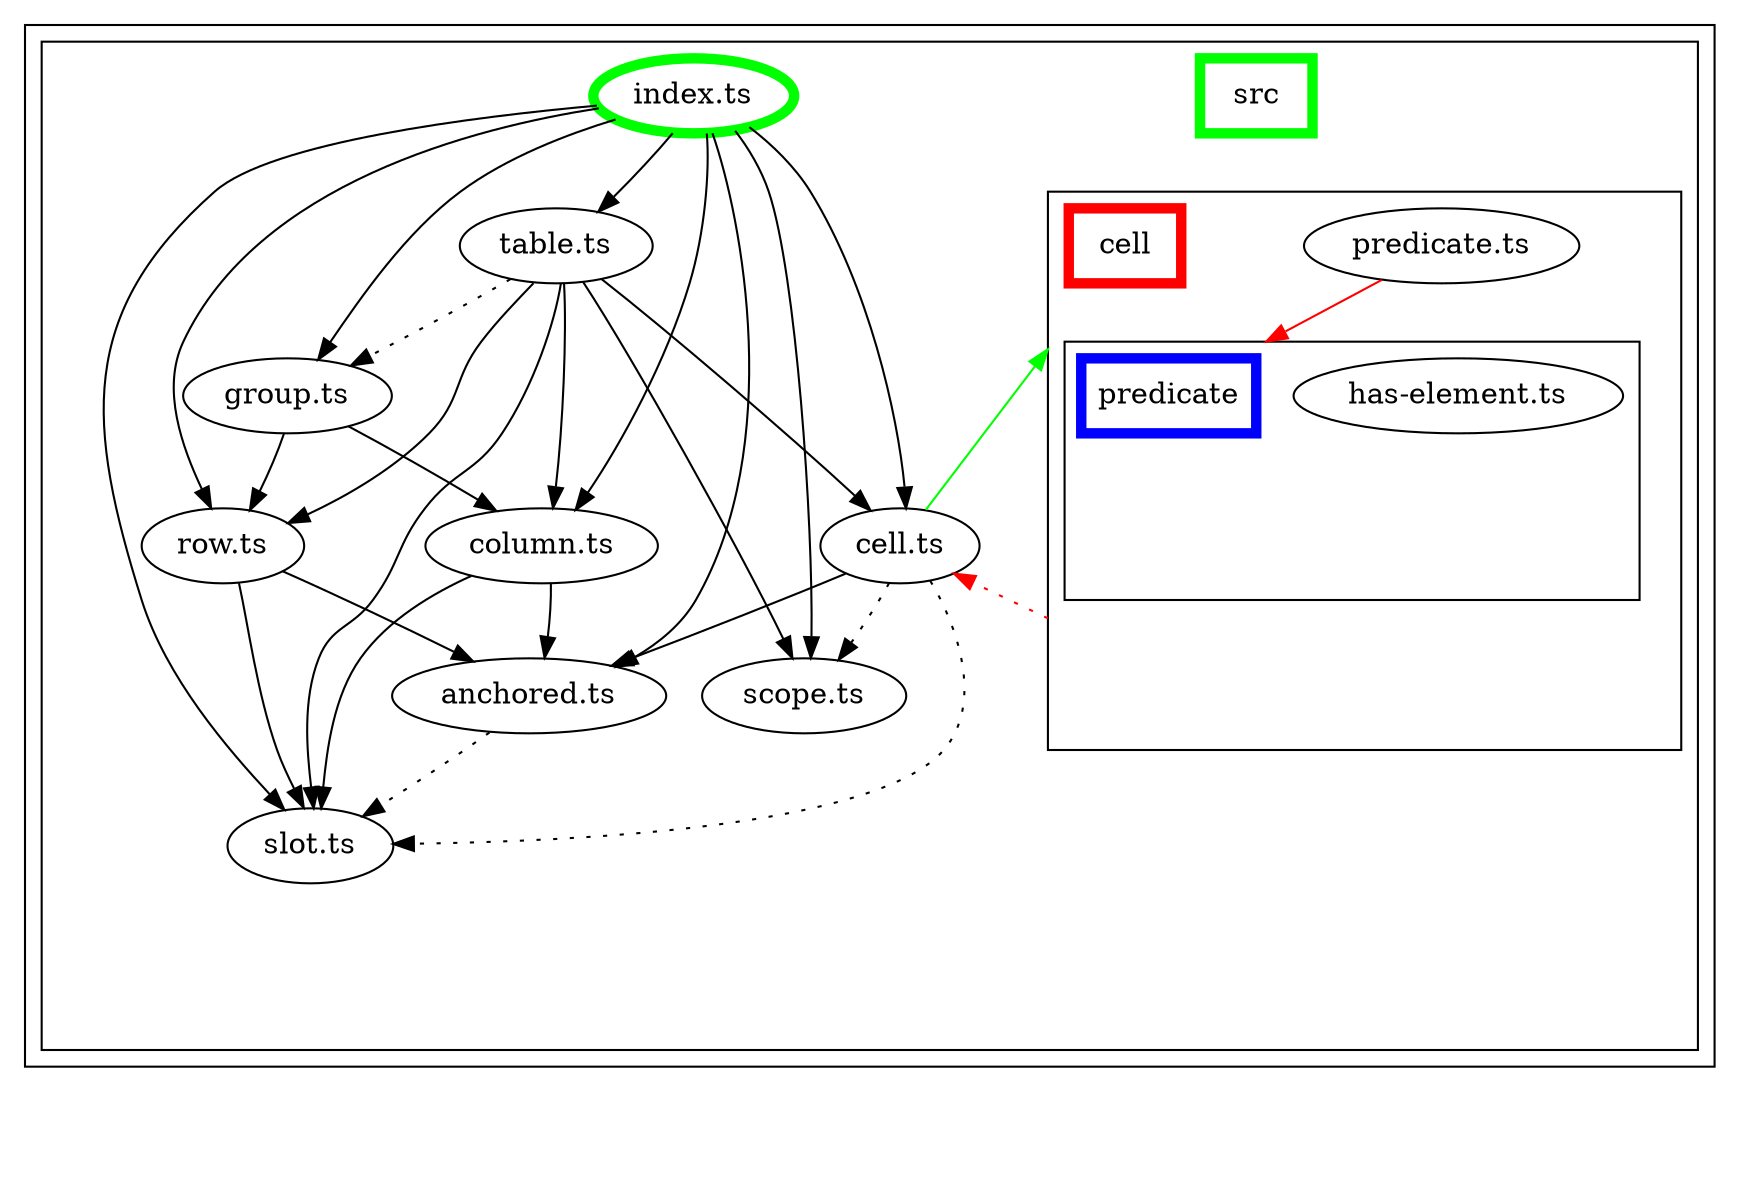 digraph "dependency-graph-[object Object]" {
  compound = true;
  "dependency-graph-[object Object]" [
    style = "invis";
  ];
  "src/slot.ts";
  "src/anchored.ts";
  "src/cell/predicate.ts";
  "name_src/cell";
  "src/scope.ts";
  "src/cell/predicate/has-element.ts";
  "name_src/cell/predicate";
  "src/cell.ts";
  "exit_src/cell";
  "src/column.ts";
  "src/row.ts";
  "src/group.ts";
  "src/table.ts";
  subgraph "cluster_src" {
    color = "#000000";
    label = "";
    "name_src" [
      penwidth = 5;
      shape = "rectangle";
      color = "#00ff00";
      label = "src";
    ];
    "exit_src" [
      style = "invis";
    ];
    subgraph "cluster_src" {
      color = "#000000";
      label = "";
      "name_src" [
        penwidth = 5;
        shape = "rectangle";
        color = "#00ff00";
        label = "src";
      ];
      "exit_src" [
        style = "invis";
      ];
      "src/anchored.ts" [
        label = "anchored.ts";
      ];
      "src/cell.ts" [
        label = "cell.ts";
      ];
      "src/column.ts" [
        label = "column.ts";
      ];
      "src/group.ts" [
        label = "group.ts";
      ];
      "src/index.ts" [
        label = "index.ts";
        color = "#00ff00";
        penwidth = 5;
      ];
      "src/row.ts" [
        label = "row.ts";
      ];
      "src/scope.ts" [
        label = "scope.ts";
      ];
      "src/slot.ts" [
        label = "slot.ts";
      ];
      "src/table.ts" [
        label = "table.ts";
      ];
      subgraph "cluster_src/cell" {
        color = "#000000";
        label = "";
        "name_src/cell" [
          penwidth = 5;
          shape = "rectangle";
          color = "#ff0000";
          label = "cell";
        ];
        "exit_src/cell" [
          style = "invis";
        ];
        "src/cell/predicate.ts" [
          label = "predicate.ts";
        ];
        subgraph "cluster_src/cell/predicate" {
          color = "#000000";
          label = "";
          "name_src/cell/predicate" [
            penwidth = 5;
            shape = "rectangle";
            color = "#0000ff";
            label = "predicate";
          ];
          "exit_src/cell/predicate" [
            style = "invis";
          ];
          "src/cell/predicate/has-element.ts" [
            label = "has-element.ts";
          ];
          "src/cell/predicate/has-element.ts" -> "exit_src/cell/predicate" [
            style = "invis";
          ];
        }
        "src/cell/predicate.ts" -> "exit_src/cell" [
          style = "invis";
        ];
        "exit_src/cell/predicate" -> "exit_src/cell" [
          style = "invis";
        ];
      }
      "src/anchored.ts" -> "exit_src" [
        style = "invis";
      ];
      "src/cell.ts" -> "exit_src" [
        style = "invis";
      ];
      "exit_src/cell" -> "exit_src" [
        style = "invis";
      ];
      "exit_src/cell" -> "exit_src" [
        style = "invis";
      ];
      "src/column.ts" -> "exit_src" [
        style = "invis";
      ];
      "src/group.ts" -> "exit_src" [
        style = "invis";
      ];
      "src/index.ts" -> "exit_src" [
        style = "invis";
      ];
      "src/row.ts" -> "exit_src" [
        style = "invis";
      ];
      "src/scope.ts" -> "exit_src" [
        style = "invis";
      ];
      "src/slot.ts" -> "exit_src" [
        style = "invis";
      ];
      "src/table.ts" -> "exit_src" [
        style = "invis";
      ];
    }
    "exit_src" -> "exit_src" [
      style = "invis";
    ];
    "exit_src" -> "exit_src" [
      style = "invis";
    ];
    "exit_src" -> "exit_src" [
      style = "invis";
    ];
    "exit_src" -> "exit_src" [
      style = "invis";
    ];
    "exit_src" -> "exit_src" [
      style = "invis";
    ];
    "exit_src" -> "exit_src" [
      style = "invis";
    ];
    "exit_src" -> "exit_src" [
      style = "invis";
    ];
    "exit_src" -> "exit_src" [
      style = "invis";
    ];
    "exit_src" -> "exit_src" [
      style = "invis";
    ];
    "exit_src" -> "exit_src" [
      style = "invis";
    ];
    "exit_src" -> "exit_src" [
      style = "invis";
    ];
  }
  "exit_src" -> "dependency-graph-[object Object]" [
    style = "invis";
  ];
  "src/anchored.ts" -> "src/slot.ts" [
    style = "invis";
  ];
  "src/anchored.ts" -> "src/slot.ts" [
    style = "dotted";
    ltail = "cluster_src/anchored.ts";
    lhead = "cluster_src/slot.ts";
    color = "black";
  ];
  "src/cell.ts" -> "src/anchored.ts" [
    style = "invis";
  ];
  "src/cell.ts" -> "src/anchored.ts" [
    style = "solid";
    ltail = "cluster_src/cell.ts";
    lhead = "cluster_src/anchored.ts";
    color = "black";
  ];
  "src/cell.ts" -> "name_src/cell" [
    style = "solid";
    ltail = "cluster_src/cell.ts";
    lhead = "cluster_src/cell";
    color = "#00ff00";
  ];
  "src/cell.ts" -> "src/scope.ts" [
    style = "invis";
  ];
  "src/cell.ts" -> "src/scope.ts" [
    style = "dotted";
    ltail = "cluster_src/cell.ts";
    lhead = "cluster_src/scope.ts";
    color = "black";
  ];
  "src/cell.ts" -> "src/slot.ts" [
    style = "invis";
  ];
  "src/cell.ts" -> "src/slot.ts" [
    style = "dotted";
    ltail = "cluster_src/cell.ts";
    lhead = "cluster_src/slot.ts";
    color = "black";
  ];
  "src/cell/predicate.ts" -> "name_src/cell/predicate" [
    style = "solid";
    ltail = "cluster_src/cell/predicate.ts";
    lhead = "cluster_src/cell/predicate";
    color = "#ff0000";
  ];
  "src/cell/predicate/has-element.ts" -> "src/cell.ts" [
    style = "invis";
  ];
  "exit_src/cell" -> "src/cell.ts" [
    style = "dotted";
    ltail = "cluster_src/cell";
    lhead = "cluster_src/cell.ts";
    color = "#ff0000";
  ];
  "src/column.ts" -> "src/anchored.ts" [
    style = "invis";
  ];
  "src/column.ts" -> "src/anchored.ts" [
    style = "solid";
    ltail = "cluster_src/column.ts";
    lhead = "cluster_src/anchored.ts";
    color = "black";
  ];
  "src/column.ts" -> "src/slot.ts" [
    style = "invis";
  ];
  "src/column.ts" -> "src/slot.ts" [
    style = "solid";
    ltail = "cluster_src/column.ts";
    lhead = "cluster_src/slot.ts";
    color = "black";
  ];
  "src/group.ts" -> "src/column.ts" [
    style = "invis";
  ];
  "src/group.ts" -> "src/column.ts" [
    style = "solid";
    ltail = "cluster_src/group.ts";
    lhead = "cluster_src/column.ts";
    color = "black";
  ];
  "src/group.ts" -> "src/row.ts" [
    style = "invis";
  ];
  "src/group.ts" -> "src/row.ts" [
    style = "solid";
    ltail = "cluster_src/group.ts";
    lhead = "cluster_src/row.ts";
    color = "black";
  ];
  "src/index.ts" -> "src/anchored.ts" [
    style = "invis";
  ];
  "src/index.ts" -> "src/anchored.ts" [
    style = "solid";
    ltail = "cluster_src/index.ts";
    lhead = "cluster_src/anchored.ts";
    color = "black";
  ];
  "src/index.ts" -> "src/cell.ts" [
    style = "invis";
  ];
  "src/index.ts" -> "src/cell.ts" [
    style = "solid";
    ltail = "cluster_src/index.ts";
    lhead = "cluster_src/cell.ts";
    color = "black";
  ];
  "src/index.ts" -> "src/column.ts" [
    style = "invis";
  ];
  "src/index.ts" -> "src/column.ts" [
    style = "solid";
    ltail = "cluster_src/index.ts";
    lhead = "cluster_src/column.ts";
    color = "black";
  ];
  "src/index.ts" -> "src/group.ts" [
    style = "invis";
  ];
  "src/index.ts" -> "src/group.ts" [
    style = "solid";
    ltail = "cluster_src/index.ts";
    lhead = "cluster_src/group.ts";
    color = "black";
  ];
  "src/index.ts" -> "src/row.ts" [
    style = "invis";
  ];
  "src/index.ts" -> "src/row.ts" [
    style = "solid";
    ltail = "cluster_src/index.ts";
    lhead = "cluster_src/row.ts";
    color = "black";
  ];
  "src/index.ts" -> "src/scope.ts" [
    style = "invis";
  ];
  "src/index.ts" -> "src/scope.ts" [
    style = "solid";
    ltail = "cluster_src/index.ts";
    lhead = "cluster_src/scope.ts";
    color = "black";
  ];
  "src/index.ts" -> "src/slot.ts" [
    style = "invis";
  ];
  "src/index.ts" -> "src/slot.ts" [
    style = "solid";
    ltail = "cluster_src/index.ts";
    lhead = "cluster_src/slot.ts";
    color = "black";
  ];
  "src/index.ts" -> "src/table.ts" [
    style = "invis";
  ];
  "src/index.ts" -> "src/table.ts" [
    style = "solid";
    ltail = "cluster_src/index.ts";
    lhead = "cluster_src/table.ts";
    color = "black";
  ];
  "src/row.ts" -> "src/anchored.ts" [
    style = "invis";
  ];
  "src/row.ts" -> "src/anchored.ts" [
    style = "solid";
    ltail = "cluster_src/row.ts";
    lhead = "cluster_src/anchored.ts";
    color = "black";
  ];
  "src/row.ts" -> "src/slot.ts" [
    style = "invis";
  ];
  "src/row.ts" -> "src/slot.ts" [
    style = "solid";
    ltail = "cluster_src/row.ts";
    lhead = "cluster_src/slot.ts";
    color = "black";
  ];
  "src/table.ts" -> "src/cell.ts" [
    style = "invis";
  ];
  "src/table.ts" -> "src/cell.ts" [
    style = "solid";
    ltail = "cluster_src/table.ts";
    lhead = "cluster_src/cell.ts";
    color = "black";
  ];
  "src/table.ts" -> "src/column.ts" [
    style = "invis";
  ];
  "src/table.ts" -> "src/column.ts" [
    style = "solid";
    ltail = "cluster_src/table.ts";
    lhead = "cluster_src/column.ts";
    color = "black";
  ];
  "src/table.ts" -> "src/group.ts" [
    style = "invis";
  ];
  "src/table.ts" -> "src/group.ts" [
    style = "dotted";
    ltail = "cluster_src/table.ts";
    lhead = "cluster_src/group.ts";
    color = "black";
  ];
  "src/table.ts" -> "src/row.ts" [
    style = "invis";
  ];
  "src/table.ts" -> "src/row.ts" [
    style = "solid";
    ltail = "cluster_src/table.ts";
    lhead = "cluster_src/row.ts";
    color = "black";
  ];
  "src/table.ts" -> "src/scope.ts" [
    style = "invis";
  ];
  "src/table.ts" -> "src/scope.ts" [
    style = "solid";
    ltail = "cluster_src/table.ts";
    lhead = "cluster_src/scope.ts";
    color = "black";
  ];
  "src/table.ts" -> "src/slot.ts" [
    style = "invis";
  ];
  "src/table.ts" -> "src/slot.ts" [
    style = "solid";
    ltail = "cluster_src/table.ts";
    lhead = "cluster_src/slot.ts";
    color = "black";
  ];
}